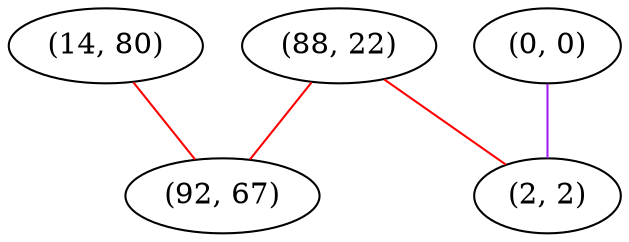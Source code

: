 graph "" {
"(88, 22)";
"(0, 0)";
"(14, 80)";
"(92, 67)";
"(2, 2)";
"(88, 22)" -- "(92, 67)"  [color=red, key=0, weight=1];
"(88, 22)" -- "(2, 2)"  [color=red, key=0, weight=1];
"(0, 0)" -- "(2, 2)"  [color=purple, key=0, weight=4];
"(14, 80)" -- "(92, 67)"  [color=red, key=0, weight=1];
}
